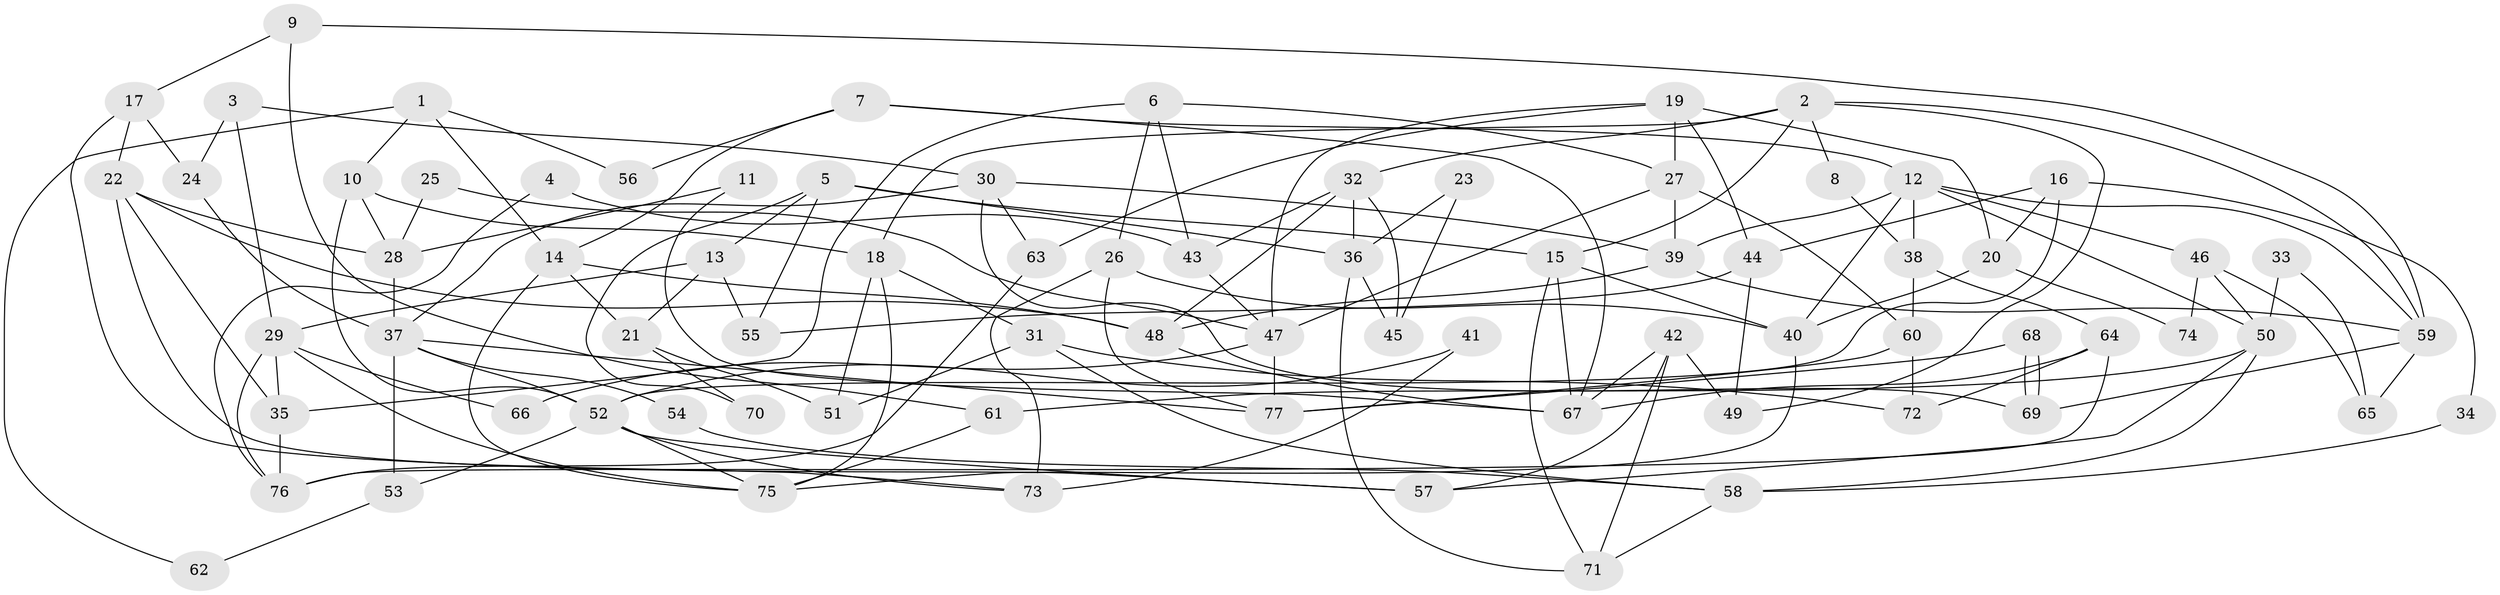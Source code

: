 // coarse degree distribution, {3: 0.125, 5: 0.20833333333333334, 8: 0.16666666666666666, 4: 0.125, 11: 0.041666666666666664, 6: 0.16666666666666666, 7: 0.08333333333333333, 2: 0.041666666666666664, 13: 0.041666666666666664}
// Generated by graph-tools (version 1.1) at 2025/37/03/04/25 23:37:14]
// undirected, 77 vertices, 154 edges
graph export_dot {
  node [color=gray90,style=filled];
  1;
  2;
  3;
  4;
  5;
  6;
  7;
  8;
  9;
  10;
  11;
  12;
  13;
  14;
  15;
  16;
  17;
  18;
  19;
  20;
  21;
  22;
  23;
  24;
  25;
  26;
  27;
  28;
  29;
  30;
  31;
  32;
  33;
  34;
  35;
  36;
  37;
  38;
  39;
  40;
  41;
  42;
  43;
  44;
  45;
  46;
  47;
  48;
  49;
  50;
  51;
  52;
  53;
  54;
  55;
  56;
  57;
  58;
  59;
  60;
  61;
  62;
  63;
  64;
  65;
  66;
  67;
  68;
  69;
  70;
  71;
  72;
  73;
  74;
  75;
  76;
  77;
  1 -- 10;
  1 -- 14;
  1 -- 56;
  1 -- 62;
  2 -- 59;
  2 -- 49;
  2 -- 8;
  2 -- 15;
  2 -- 18;
  2 -- 32;
  3 -- 24;
  3 -- 30;
  3 -- 29;
  4 -- 43;
  4 -- 76;
  5 -- 13;
  5 -- 15;
  5 -- 36;
  5 -- 55;
  5 -- 70;
  6 -- 27;
  6 -- 26;
  6 -- 35;
  6 -- 43;
  7 -- 14;
  7 -- 67;
  7 -- 12;
  7 -- 56;
  8 -- 38;
  9 -- 17;
  9 -- 59;
  9 -- 61;
  10 -- 52;
  10 -- 28;
  10 -- 18;
  11 -- 67;
  11 -- 28;
  12 -- 50;
  12 -- 38;
  12 -- 39;
  12 -- 40;
  12 -- 46;
  12 -- 59;
  13 -- 29;
  13 -- 21;
  13 -- 55;
  14 -- 75;
  14 -- 48;
  14 -- 21;
  15 -- 67;
  15 -- 40;
  15 -- 71;
  16 -- 20;
  16 -- 52;
  16 -- 34;
  16 -- 44;
  17 -- 73;
  17 -- 22;
  17 -- 24;
  18 -- 31;
  18 -- 51;
  18 -- 75;
  19 -- 27;
  19 -- 44;
  19 -- 20;
  19 -- 47;
  19 -- 63;
  20 -- 40;
  20 -- 74;
  21 -- 51;
  21 -- 70;
  22 -- 48;
  22 -- 35;
  22 -- 28;
  22 -- 57;
  23 -- 36;
  23 -- 45;
  24 -- 37;
  25 -- 47;
  25 -- 28;
  26 -- 40;
  26 -- 77;
  26 -- 73;
  27 -- 39;
  27 -- 60;
  27 -- 47;
  28 -- 37;
  29 -- 75;
  29 -- 35;
  29 -- 66;
  29 -- 76;
  30 -- 39;
  30 -- 63;
  30 -- 37;
  30 -- 69;
  31 -- 58;
  31 -- 51;
  31 -- 72;
  32 -- 43;
  32 -- 36;
  32 -- 45;
  32 -- 48;
  33 -- 50;
  33 -- 65;
  34 -- 58;
  35 -- 76;
  36 -- 45;
  36 -- 71;
  37 -- 77;
  37 -- 52;
  37 -- 53;
  37 -- 54;
  38 -- 64;
  38 -- 60;
  39 -- 59;
  39 -- 48;
  40 -- 75;
  41 -- 52;
  41 -- 73;
  42 -- 57;
  42 -- 71;
  42 -- 49;
  42 -- 67;
  43 -- 47;
  44 -- 55;
  44 -- 49;
  46 -- 50;
  46 -- 65;
  46 -- 74;
  47 -- 66;
  47 -- 77;
  48 -- 67;
  50 -- 61;
  50 -- 57;
  50 -- 58;
  52 -- 75;
  52 -- 53;
  52 -- 57;
  52 -- 73;
  53 -- 62;
  54 -- 58;
  58 -- 71;
  59 -- 69;
  59 -- 65;
  60 -- 72;
  60 -- 77;
  61 -- 75;
  63 -- 76;
  64 -- 67;
  64 -- 76;
  64 -- 72;
  68 -- 69;
  68 -- 69;
  68 -- 77;
}
